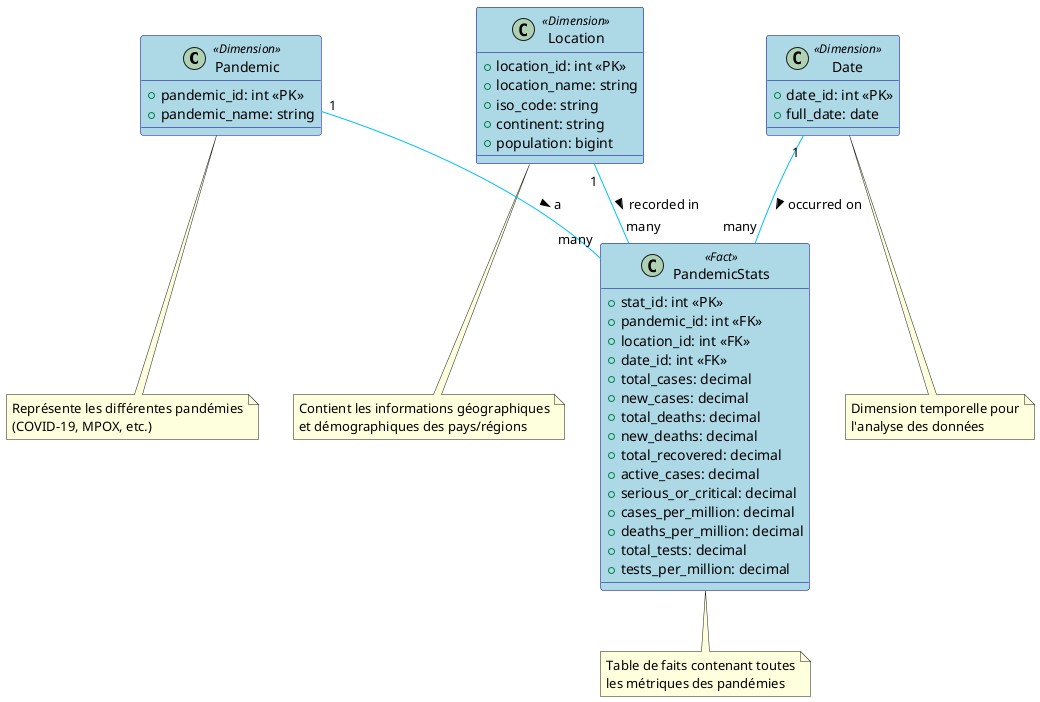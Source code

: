 @startuml Modèle de données pour l'analyse des pandémies

' Définition des couleurs et styles
skinparam class {
  BackgroundColor LightBlue
  ArrowColor DeepSkyBlue
  BorderColor DarkBlue
}

skinparam stereotypeCBackgroundColor YellowGreen
skinparam stereotypeCBorderColor DarkGreen

' Définition des classes
class Pandemic <<Dimension>> {
  +pandemic_id: int <<PK>>
  +pandemic_name: string
}

class Location <<Dimension>> {
  +location_id: int <<PK>>
  +location_name: string
  +iso_code: string
  +continent: string
  +population: bigint
}

class Date <<Dimension>> {
  +date_id: int <<PK>>
  +full_date: date
}

class PandemicStats <<Fact>> {
  +stat_id: int <<PK>>
  +pandemic_id: int <<FK>>
  +location_id: int <<FK>>
  +date_id: int <<FK>>
  +total_cases: decimal
  +new_cases: decimal
  +total_deaths: decimal
  +new_deaths: decimal
  +total_recovered: decimal
  +active_cases: decimal
  +serious_or_critical: decimal
  +cases_per_million: decimal
  +deaths_per_million: decimal
  +total_tests: decimal
  +tests_per_million: decimal
}

' Définition des relations
Pandemic "1" -- "many" PandemicStats : a >
Location "1" -- "many" PandemicStats : recorded in >
Date "1" -- "many" PandemicStats : occurred on >

' Notes explicatives
note bottom of Pandemic
  Représente les différentes pandémies
  (COVID-19, MPOX, etc.)
end note

note bottom of Location
  Contient les informations géographiques
  et démographiques des pays/régions
end note

note bottom of Date
  Dimension temporelle pour
  l'analyse des données
end note

note bottom of PandemicStats
  Table de faits contenant toutes
  les métriques des pandémies
end note

@enduml 